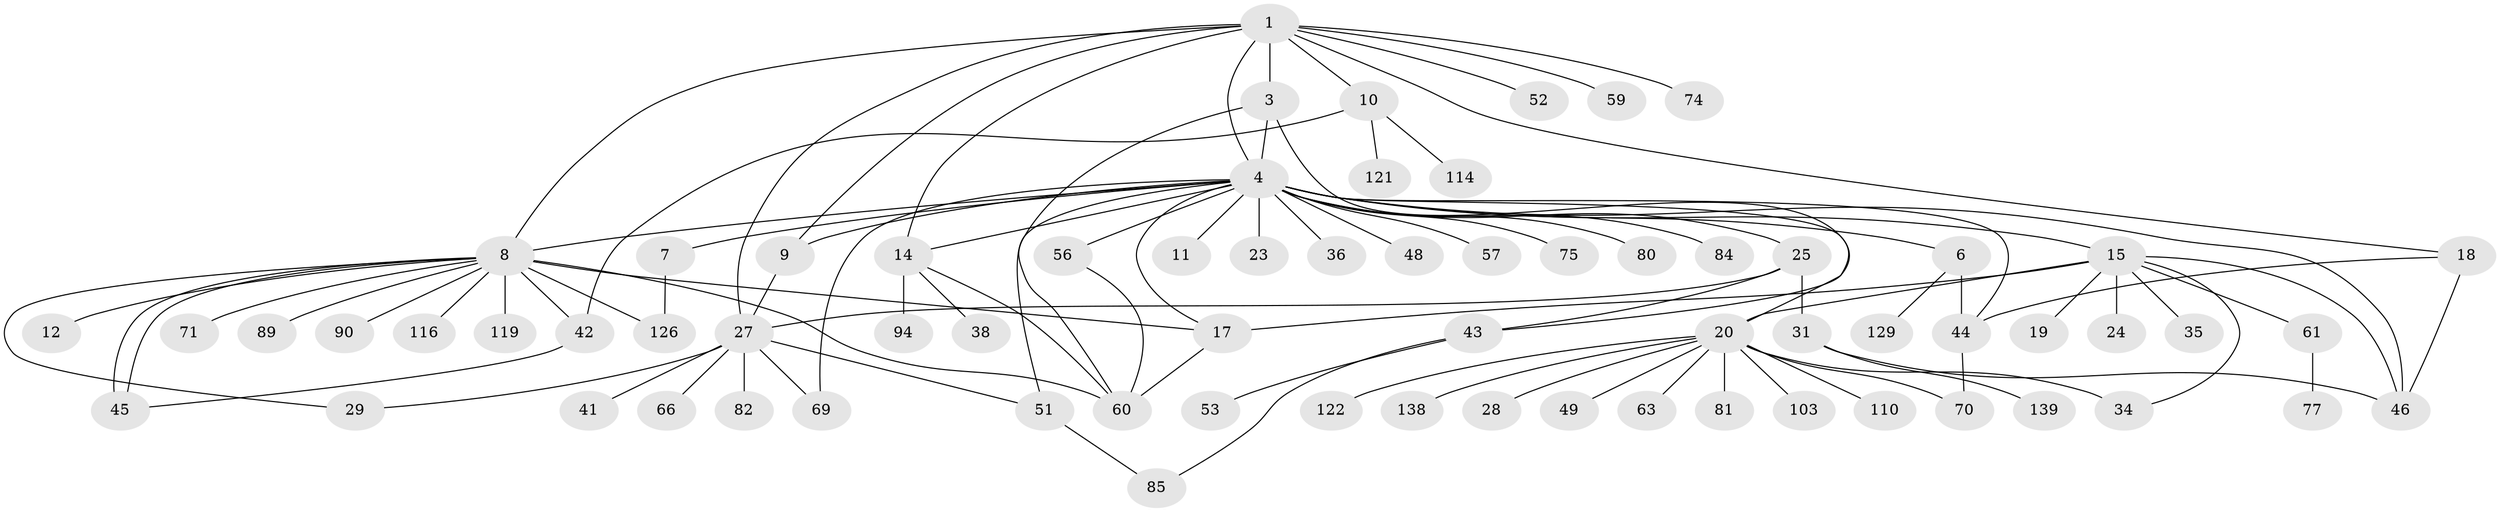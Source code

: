 // original degree distribution, {10: 0.014184397163120567, 6: 0.028368794326241134, 5: 0.0425531914893617, 24: 0.0070921985815602835, 3: 0.0851063829787234, 2: 0.2198581560283688, 17: 0.0070921985815602835, 4: 0.06382978723404255, 1: 0.5035460992907801, 8: 0.014184397163120567, 9: 0.0070921985815602835, 7: 0.0070921985815602835}
// Generated by graph-tools (version 1.1) at 2025/14/03/09/25 04:14:36]
// undirected, 70 vertices, 98 edges
graph export_dot {
graph [start="1"]
  node [color=gray90,style=filled];
  1 [super="+58+2+55+115+123"];
  3;
  4 [super="+5+96+133+100+47"];
  6;
  7;
  8;
  9 [super="+106"];
  10;
  11;
  12;
  14 [super="+79"];
  15 [super="+32+30+68+67+40"];
  17 [super="+22"];
  18 [super="+111+54"];
  19;
  20 [super="+21+91"];
  23 [super="+37"];
  24;
  25 [super="+78"];
  27 [super="+33"];
  28;
  29 [super="+140"];
  31;
  34 [super="+62"];
  35;
  36;
  38 [super="+117+65"];
  41 [super="+101+112"];
  42 [super="+87"];
  43;
  44;
  45 [super="+99"];
  46;
  48;
  49;
  51;
  52;
  53;
  56;
  57;
  59 [super="+132"];
  60 [super="+83+73"];
  61 [super="+72"];
  63;
  66;
  69;
  70 [super="+105+124"];
  71;
  74;
  75;
  77;
  80;
  81;
  82;
  84;
  85 [super="+95"];
  89;
  90;
  94;
  103;
  110;
  114;
  116;
  119;
  121 [super="+137"];
  122;
  126;
  129;
  138;
  139;
  1 -- 10;
  1 -- 14;
  1 -- 18;
  1 -- 52;
  1 -- 74;
  1 -- 3;
  1 -- 4;
  1 -- 8;
  1 -- 9;
  1 -- 59;
  1 -- 27;
  3 -- 43;
  3 -- 4 [weight=2];
  3 -- 60;
  4 -- 7;
  4 -- 15;
  4 -- 23;
  4 -- 46;
  4 -- 69;
  4 -- 6;
  4 -- 8 [weight=2];
  4 -- 9 [weight=2];
  4 -- 11;
  4 -- 75;
  4 -- 14;
  4 -- 80;
  4 -- 20;
  4 -- 84;
  4 -- 25;
  4 -- 36;
  4 -- 44;
  4 -- 48;
  4 -- 51;
  4 -- 56;
  4 -- 57;
  4 -- 17;
  6 -- 44;
  6 -- 129;
  7 -- 126;
  8 -- 12;
  8 -- 17;
  8 -- 29;
  8 -- 42;
  8 -- 45;
  8 -- 45;
  8 -- 60 [weight=2];
  8 -- 71;
  8 -- 89;
  8 -- 90;
  8 -- 116;
  8 -- 119;
  8 -- 126;
  9 -- 27;
  10 -- 42;
  10 -- 114;
  10 -- 121;
  14 -- 38;
  14 -- 60;
  14 -- 94;
  15 -- 19;
  15 -- 24;
  15 -- 35;
  15 -- 34;
  15 -- 20;
  15 -- 46;
  15 -- 61;
  15 -- 17;
  17 -- 60;
  18 -- 44;
  18 -- 46;
  20 -- 28;
  20 -- 70;
  20 -- 103;
  20 -- 138;
  20 -- 110;
  20 -- 81;
  20 -- 49;
  20 -- 122;
  20 -- 63;
  20 -- 34 [weight=2];
  25 -- 27;
  25 -- 31;
  25 -- 43;
  27 -- 66;
  27 -- 69;
  27 -- 41;
  27 -- 82;
  27 -- 51;
  27 -- 29;
  31 -- 46;
  31 -- 139;
  42 -- 45;
  43 -- 53;
  43 -- 85;
  44 -- 70;
  51 -- 85;
  56 -- 60;
  61 -- 77;
}
